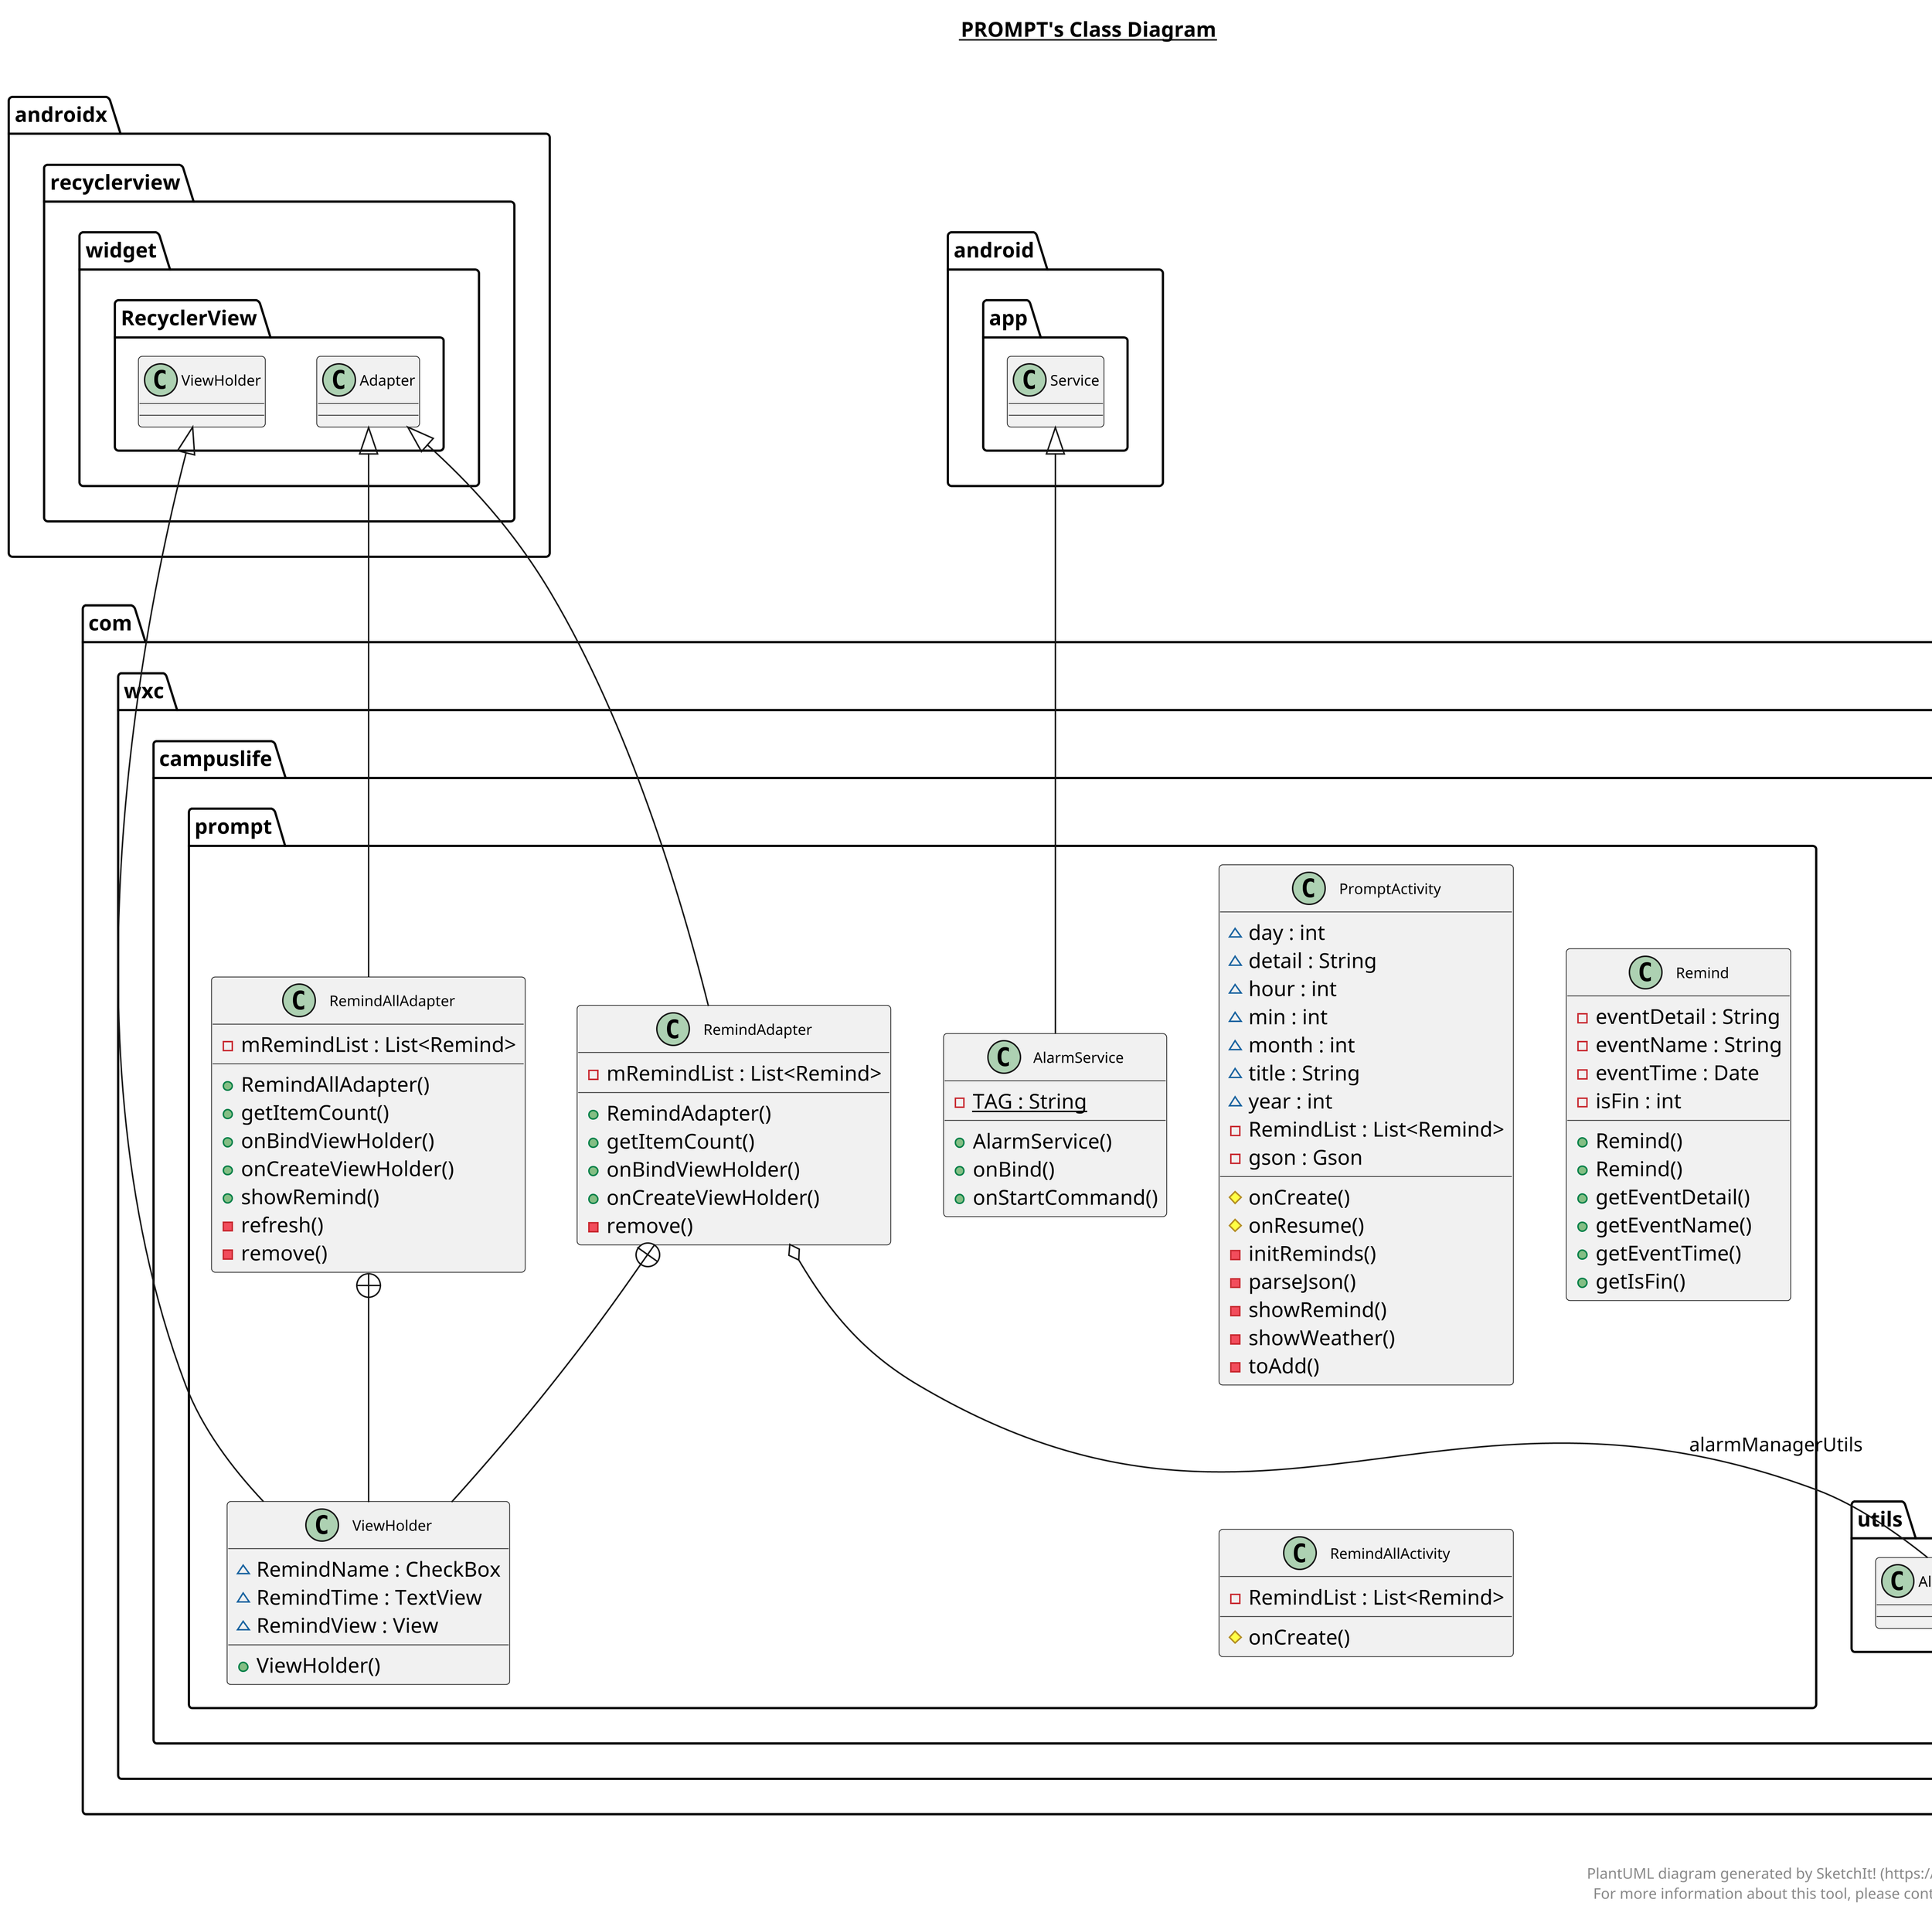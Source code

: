 @startuml
skinparam shadowing false
skinparam defaultFontName xfonts-wqy
skinparam classFontSize 10
skinparam dpi 300

title __PROMPT's Class Diagram__\n

  namespace com.wxc.campuslife {
    namespace prompt {
      class com.wxc.campuslife.prompt.AlarmService {
          {static} - TAG : String
          + AlarmService()
          + onBind()
          + onStartCommand()
      }
    }
  }
  

  namespace com.wxc.campuslife {
    namespace prompt {
      class com.wxc.campuslife.prompt.PromptActivity {
          ~ day : int
          ~ detail : String
          ~ hour : int
          ~ min : int
          ~ month : int
          ~ title : String
          ~ year : int
          - RemindList : List<Remind>
          - gson : Gson
          # onCreate()
          # onResume()
          - initReminds()
          - parseJson()
          - showRemind()
          - showWeather()
          - toAdd()
      }
    }
  }
  

  namespace com.wxc.campuslife {
    namespace prompt {
      class com.wxc.campuslife.prompt.Remind {
          - eventDetail : String
          - eventName : String
          - eventTime : Date
          - isFin : int
          + Remind()
          + Remind()
          + getEventDetail()
          + getEventName()
          + getEventTime()
          + getIsFin()
      }
    }
  }
  

  namespace com.wxc.campuslife {
    namespace prompt {
      class com.wxc.campuslife.prompt.RemindAdapter {
          - mRemindList : List<Remind>
          + RemindAdapter()
          + getItemCount()
          + onBindViewHolder()
          + onCreateViewHolder()
          - remove()
      }
    }
  }
  

  namespace com.wxc.campuslife {
    namespace prompt {
      class com.wxc.campuslife.prompt.ViewHolder {
          ~ RemindName : CheckBox
          ~ RemindTime : TextView
          ~ RemindView : View
          + ViewHolder()
      }
    }
  }
  

  namespace com.wxc.campuslife {
    namespace prompt {
      class com.wxc.campuslife.prompt.RemindAllActivity {
          - RemindList : List<Remind>
          # onCreate()
      }
    }
  }
  

  namespace com.wxc.campuslife {
    namespace prompt {
      class com.wxc.campuslife.prompt.RemindAllAdapter {
          - mRemindList : List<Remind>
          + RemindAllAdapter()
          + getItemCount()
          + onBindViewHolder()
          + onCreateViewHolder()
          + showRemind()
          - refresh()
          - remove()
      }
    }
  }
  

'  namespace com.wxc.campuslife {
'    namespace prompt {
'      class com.wxc.campuslife.prompt.RemindAllAdapter.ViewHolder {
'          ~ RemindName : CheckBox
'          ~ RemindTime : TextView
'          ~ RemindView : View
'          + ViewHolder()
'      }
'    }
'  }
  

'  namespace com.wxc.campuslife {
'    namespace prompt {
'      class com.wxc.campuslife.prompt.WeatherInfo {
'          - code : String
'          - fxLink : String
'          + getCode()
'          + getFxLink()
'          + getNow()
'          + setCode()
'          + setFxLink()
'          + setNow()
'      }
'    }
'  }
'
'
'  namespace com.wxc.campuslife {
'    namespace prompt {
'      class com.wxc.campuslife.prompt.Now {
'          - feelsLike : String
'          - text : String
'          + getFeelsLik()
'          + getText()
'          + setFeelsLike()
'          + setText()
'      }
'    }
'  }
  

  com.wxc.campuslife.prompt.AlarmService -up-|> android.app.Service
'  com.wxc.campuslife.prompt.PromptActivity -up-|> androidx.appcompat.app.AppCompatActivity
  com.wxc.campuslife.prompt.RemindAdapter -up-|> androidx.recyclerview.widget.RecyclerView.Adapter
  com.wxc.campuslife.prompt.RemindAdapter o-- com.wxc.campuslife.utils.AlarmManagerUtils : alarmManagerUtils
  com.wxc.campuslife.prompt.RemindAdapter +-down- com.wxc.campuslife.prompt.ViewHolder
  com.wxc.campuslife.prompt.ViewHolder -up-|> androidx.recyclerview.widget.RecyclerView.ViewHolder
'  com.wxc.campuslife.prompt.RemindAllActivity -up-|> androidx.appcompat.app.AppCompatActivity
  com.wxc.campuslife.prompt.RemindAllAdapter -up-|> androidx.recyclerview.widget.RecyclerView.Adapter
  com.wxc.campuslife.prompt.RemindAllAdapter +-down- com.wxc.campuslife.prompt.ViewHolder
  com.wxc.campuslife.prompt.RemindAllAdapter.ViewHolder -up-|> androidx.recyclerview.widget.RecyclerView.ViewHolder
'  com.wxc.campuslife.prompt.WeatherInfo o-- com.wxc.campuslife.prompt.Now : now
'  com.wxc.campuslife.prompt.WeatherInfo +-down- com.wxc.campuslife.prompt.Now


right footer


PlantUML diagram generated by SketchIt! (https://bitbucket.org/pmesmeur/sketch.it)
For more information about this tool, please contact philippe.mesmeur@gmail.com
endfooter

@enduml
